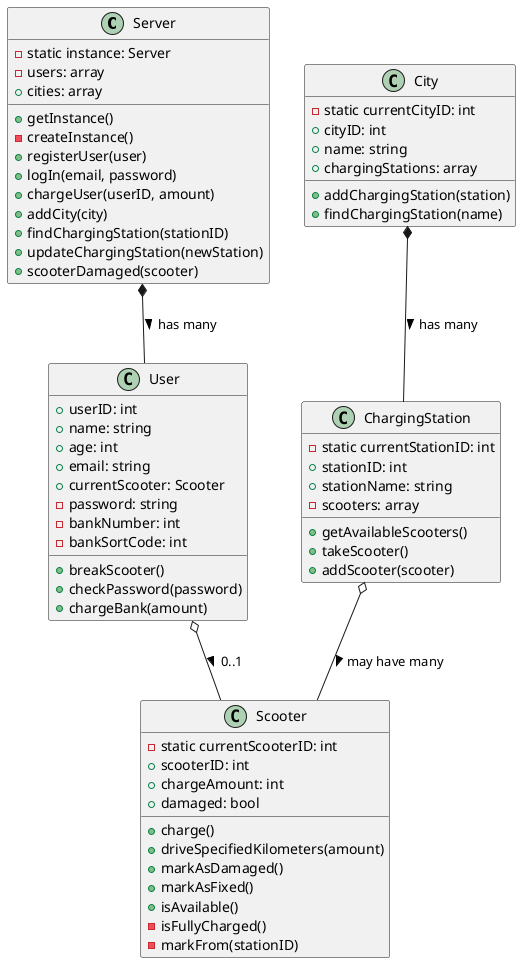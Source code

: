 @startuml
class Server {
    - static instance: Server
    - users: array
    + cities: array
    + getInstance()
    - createInstance()
    + registerUser(user)
    + logIn(email, password)
    + chargeUser(userID, amount)
    + addCity(city)
    + findChargingStation(stationID)
    + updateChargingStation(newStation)
    + scooterDamaged(scooter)
}

class User {
    + userID: int
    + name: string
    + age: int
    + email: string
    + currentScooter: Scooter
    - password: string
    - bankNumber: int
    - bankSortCode: int
    + breakScooter()
    + checkPassword(password)
    + chargeBank(amount)
}

class Scooter {
    - static currentScooterID: int
    + scooterID: int
    + chargeAmount: int
    + damaged: bool
    + charge()
    + driveSpecifiedKilometers(amount)
    + markAsDamaged()
    + markAsFixed()
    + isAvailable()
    - isFullyCharged()
    - markFrom(stationID)
}

class ChargingStation {
    - static currentStationID: int
    + stationID: int
    + stationName: string
    - scooters: array
    + getAvailableScooters()
    + takeScooter()
    + addScooter(scooter)
}

class City {
    - static currentCityID: int
    + cityID: int
    + name: string
    + chargingStations: array
    + addChargingStation(station)
    + findChargingStation(name)
}

Server *-- User : has many >
City *-- ChargingStation : has many >
ChargingStation o-- Scooter : may have many >
User o-- Scooter : 0..1 >

@enduml